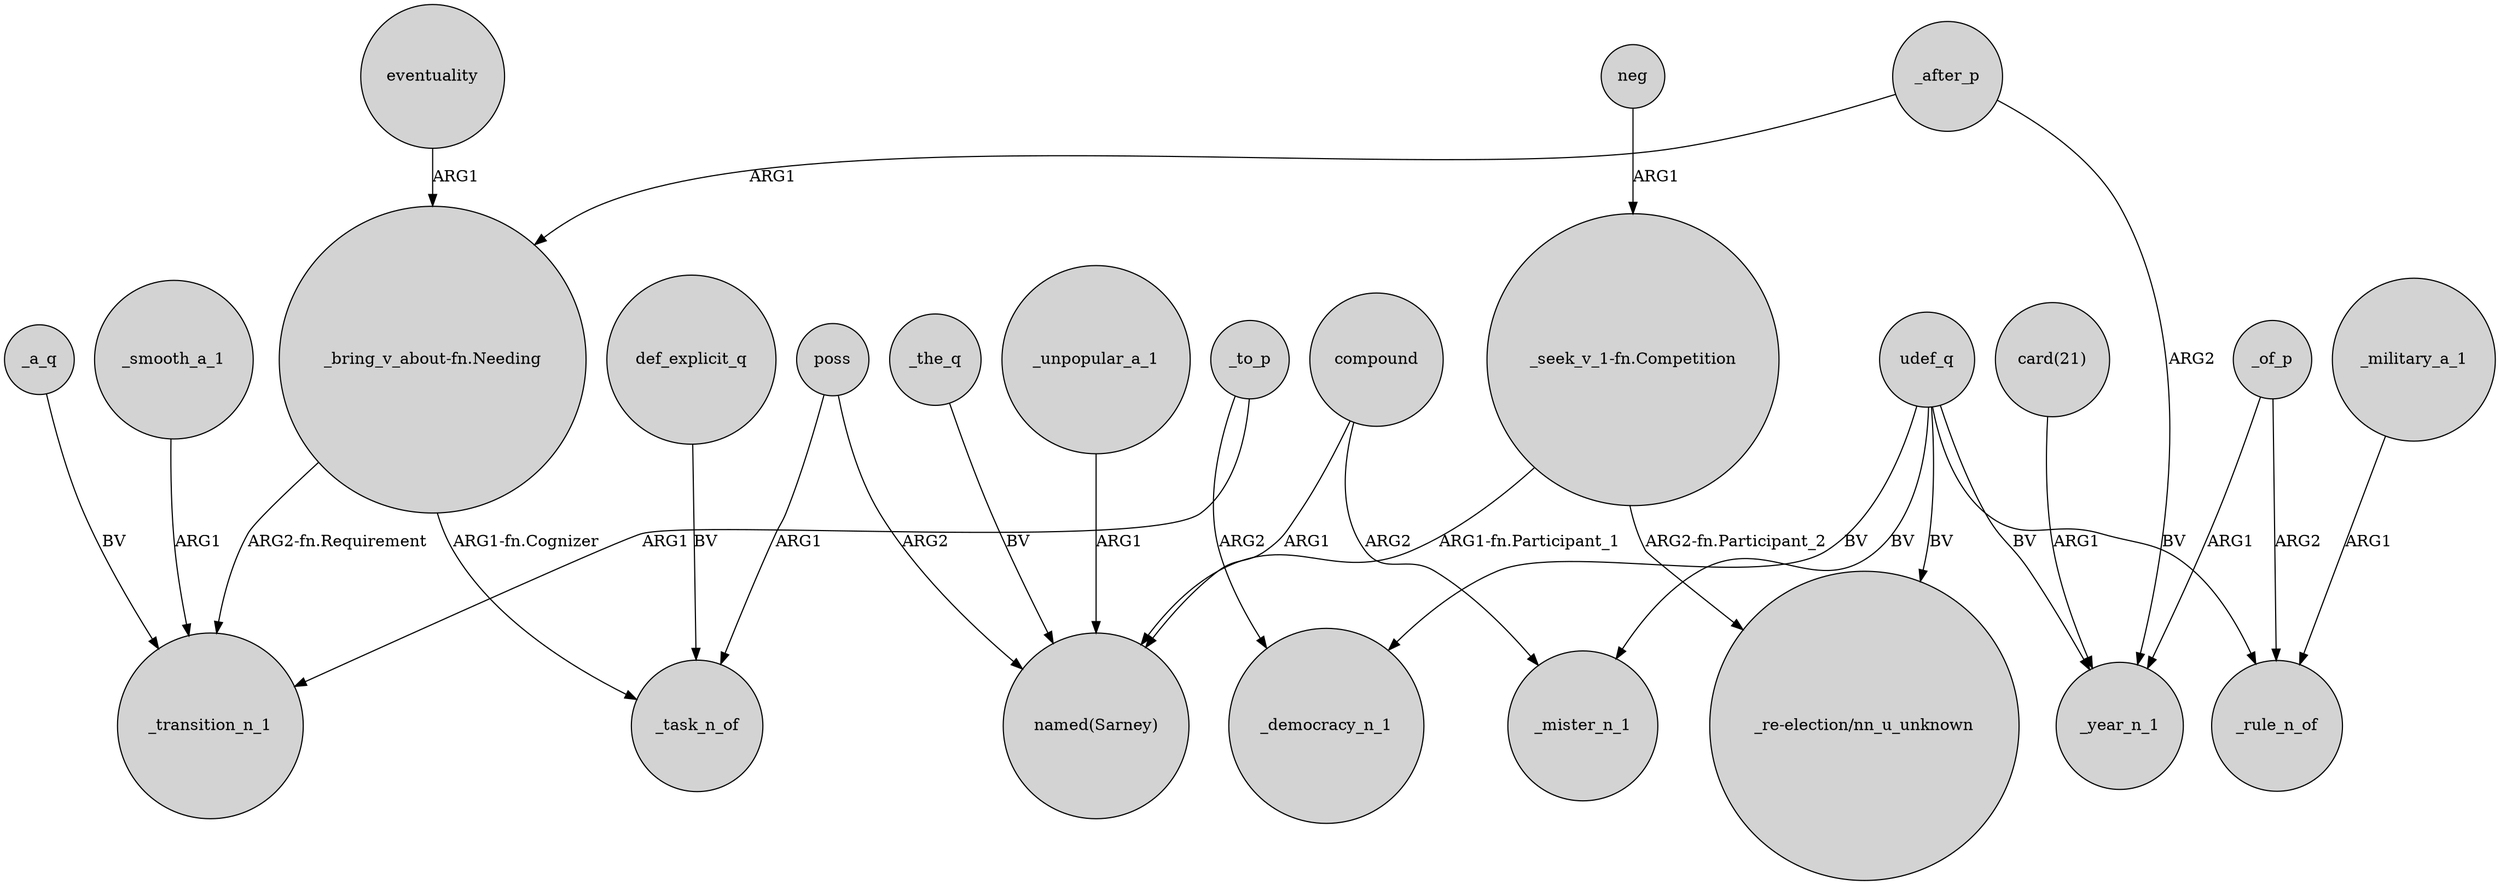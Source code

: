 digraph {
	node [shape=circle style=filled]
	_to_p -> _transition_n_1 [label=ARG1]
	_to_p -> _democracy_n_1 [label=ARG2]
	compound -> _mister_n_1 [label=ARG2]
	_smooth_a_1 -> _transition_n_1 [label=ARG1]
	neg -> "_seek_v_1-fn.Competition" [label=ARG1]
	udef_q -> "_re-election/nn_u_unknown" [label=BV]
	_the_q -> "named(Sarney)" [label=BV]
	udef_q -> _democracy_n_1 [label=BV]
	udef_q -> _mister_n_1 [label=BV]
	_after_p -> _year_n_1 [label=ARG2]
	compound -> "named(Sarney)" [label=ARG1]
	poss -> "named(Sarney)" [label=ARG2]
	_of_p -> _year_n_1 [label=ARG1]
	_of_p -> _rule_n_of [label=ARG2]
	_unpopular_a_1 -> "named(Sarney)" [label=ARG1]
	def_explicit_q -> _task_n_of [label=BV]
	eventuality -> "_bring_v_about-fn.Needing" [label=ARG1]
	"_seek_v_1-fn.Competition" -> "named(Sarney)" [label="ARG1-fn.Participant_1"]
	udef_q -> _rule_n_of [label=BV]
	_a_q -> _transition_n_1 [label=BV]
	"_bring_v_about-fn.Needing" -> _transition_n_1 [label="ARG2-fn.Requirement"]
	"card(21)" -> _year_n_1 [label=ARG1]
	poss -> _task_n_of [label=ARG1]
	"_bring_v_about-fn.Needing" -> _task_n_of [label="ARG1-fn.Cognizer"]
	udef_q -> _year_n_1 [label=BV]
	"_seek_v_1-fn.Competition" -> "_re-election/nn_u_unknown" [label="ARG2-fn.Participant_2"]
	_military_a_1 -> _rule_n_of [label=ARG1]
	_after_p -> "_bring_v_about-fn.Needing" [label=ARG1]
}
